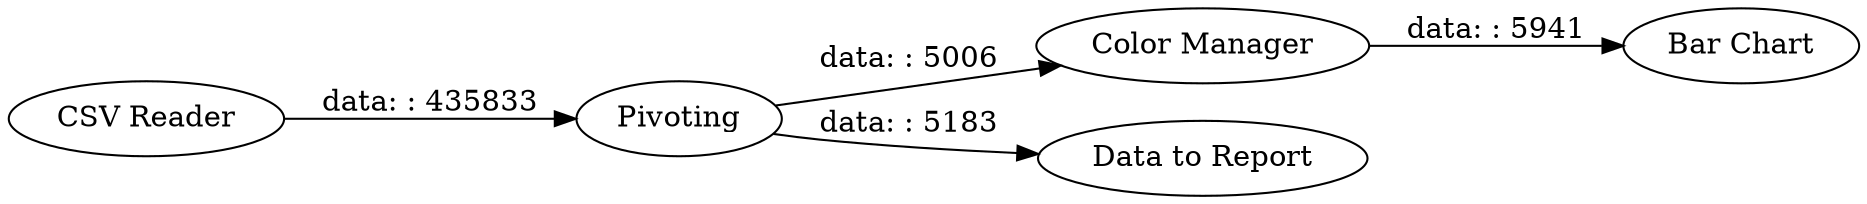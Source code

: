 digraph {
	"3395078894631491869_4" [label="Bar Chart"]
	"3395078894631491869_1" [label="CSV Reader"]
	"3395078894631491869_5" [label="Color Manager"]
	"3395078894631491869_3" [label="Data to Report"]
	"3395078894631491869_2" [label=Pivoting]
	"3395078894631491869_2" -> "3395078894631491869_5" [label="data: : 5006"]
	"3395078894631491869_2" -> "3395078894631491869_3" [label="data: : 5183"]
	"3395078894631491869_5" -> "3395078894631491869_4" [label="data: : 5941"]
	"3395078894631491869_1" -> "3395078894631491869_2" [label="data: : 435833"]
	rankdir=LR
}
